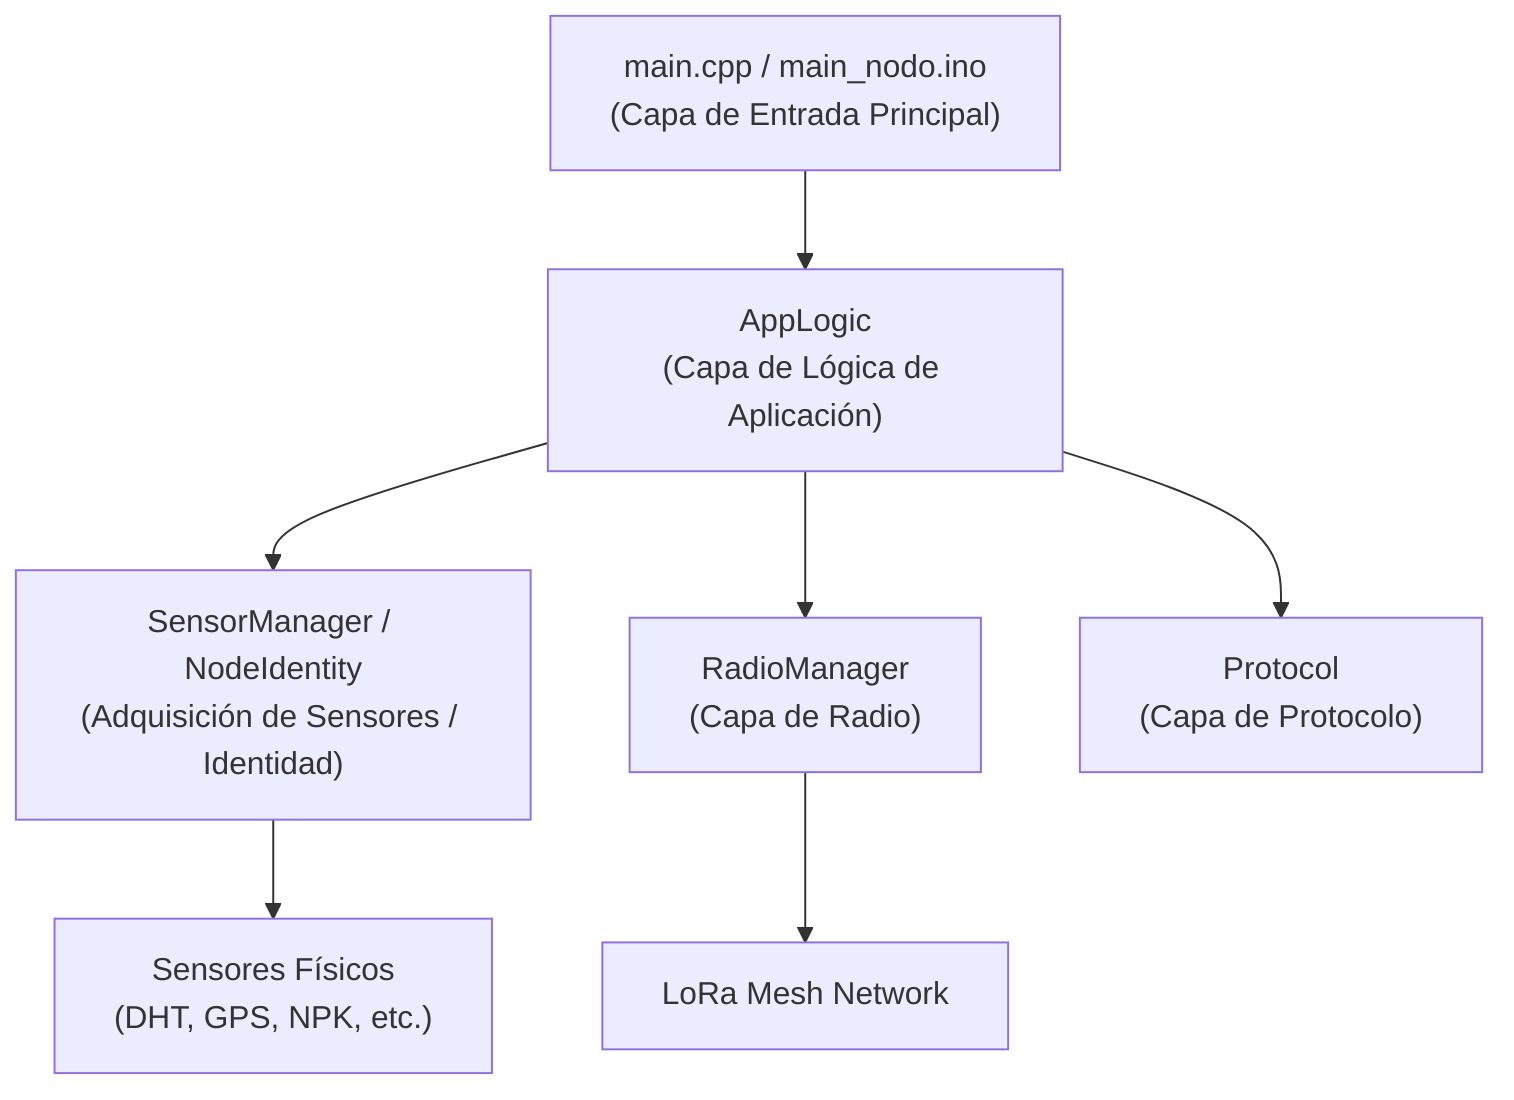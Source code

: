 flowchart TD
    A["main.cpp / main_nodo.ino\n(Capa de Entrada Principal)"] --> B["AppLogic\n(Capa de Lógica de Aplicación)"]
    B --> C["SensorManager / NodeIdentity\n(Adquisición de Sensores / Identidad)"]
    B --> D["RadioManager\n(Capa de Radio)"]
    D --> E["LoRa Mesh Network"]
    B --> F["Protocol\n(Capa de Protocolo)"]
    C --> G["Sensores Físicos\n(DHT, GPS, NPK, etc.)"]